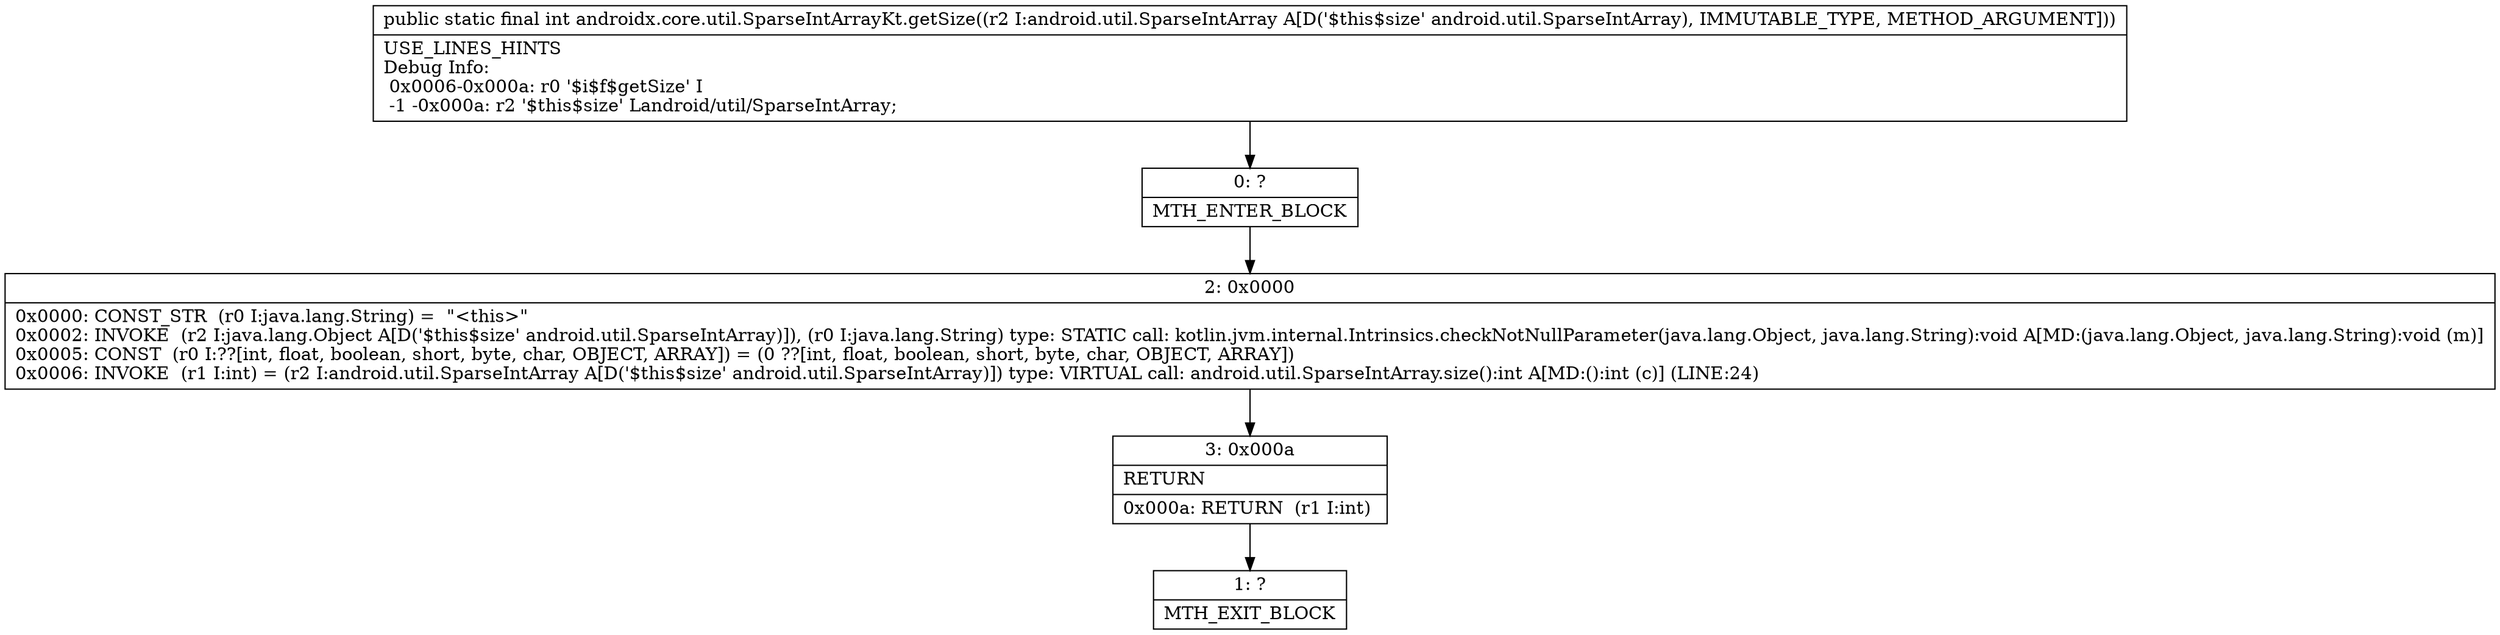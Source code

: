 digraph "CFG forandroidx.core.util.SparseIntArrayKt.getSize(Landroid\/util\/SparseIntArray;)I" {
Node_0 [shape=record,label="{0\:\ ?|MTH_ENTER_BLOCK\l}"];
Node_2 [shape=record,label="{2\:\ 0x0000|0x0000: CONST_STR  (r0 I:java.lang.String) =  \"\<this\>\" \l0x0002: INVOKE  (r2 I:java.lang.Object A[D('$this$size' android.util.SparseIntArray)]), (r0 I:java.lang.String) type: STATIC call: kotlin.jvm.internal.Intrinsics.checkNotNullParameter(java.lang.Object, java.lang.String):void A[MD:(java.lang.Object, java.lang.String):void (m)]\l0x0005: CONST  (r0 I:??[int, float, boolean, short, byte, char, OBJECT, ARRAY]) = (0 ??[int, float, boolean, short, byte, char, OBJECT, ARRAY]) \l0x0006: INVOKE  (r1 I:int) = (r2 I:android.util.SparseIntArray A[D('$this$size' android.util.SparseIntArray)]) type: VIRTUAL call: android.util.SparseIntArray.size():int A[MD:():int (c)] (LINE:24)\l}"];
Node_3 [shape=record,label="{3\:\ 0x000a|RETURN\l|0x000a: RETURN  (r1 I:int) \l}"];
Node_1 [shape=record,label="{1\:\ ?|MTH_EXIT_BLOCK\l}"];
MethodNode[shape=record,label="{public static final int androidx.core.util.SparseIntArrayKt.getSize((r2 I:android.util.SparseIntArray A[D('$this$size' android.util.SparseIntArray), IMMUTABLE_TYPE, METHOD_ARGUMENT]))  | USE_LINES_HINTS\lDebug Info:\l  0x0006\-0x000a: r0 '$i$f$getSize' I\l  \-1 \-0x000a: r2 '$this$size' Landroid\/util\/SparseIntArray;\l}"];
MethodNode -> Node_0;Node_0 -> Node_2;
Node_2 -> Node_3;
Node_3 -> Node_1;
}

